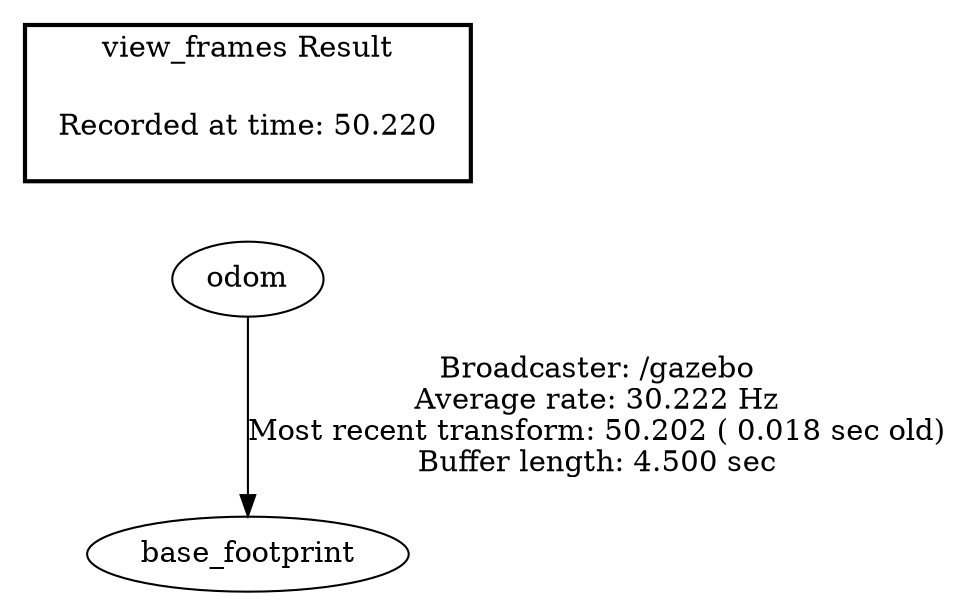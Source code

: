 digraph G {
"odom" -> "base_footprint"[label="Broadcaster: /gazebo\nAverage rate: 30.222 Hz\nMost recent transform: 50.202 ( 0.018 sec old)\nBuffer length: 4.500 sec\n"];
edge [style=invis];
 subgraph cluster_legend { style=bold; color=black; label ="view_frames Result";
"Recorded at time: 50.220"[ shape=plaintext ] ;
 }->"odom";
}